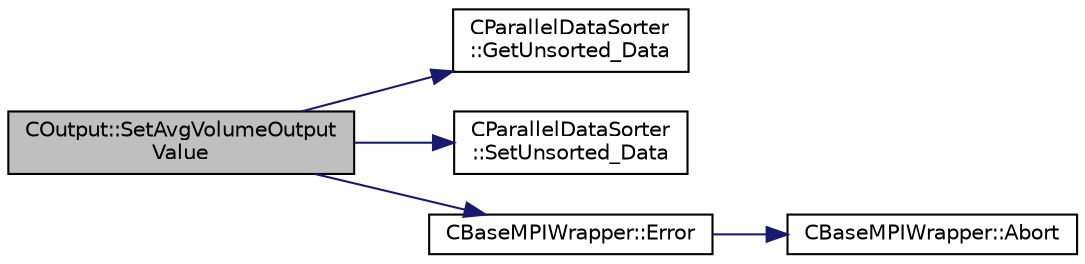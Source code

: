 digraph "COutput::SetAvgVolumeOutputValue"
{
  edge [fontname="Helvetica",fontsize="10",labelfontname="Helvetica",labelfontsize="10"];
  node [fontname="Helvetica",fontsize="10",shape=record];
  rankdir="LR";
  Node698 [label="COutput::SetAvgVolumeOutput\lValue",height=0.2,width=0.4,color="black", fillcolor="grey75", style="filled", fontcolor="black"];
  Node698 -> Node699 [color="midnightblue",fontsize="10",style="solid",fontname="Helvetica"];
  Node699 [label="CParallelDataSorter\l::GetUnsorted_Data",height=0.2,width=0.4,color="black", fillcolor="white", style="filled",URL="$class_c_parallel_data_sorter.html#a28115837a0624f948876110b2fb4a693"];
  Node698 -> Node700 [color="midnightblue",fontsize="10",style="solid",fontname="Helvetica"];
  Node700 [label="CParallelDataSorter\l::SetUnsorted_Data",height=0.2,width=0.4,color="black", fillcolor="white", style="filled",URL="$class_c_parallel_data_sorter.html#a39d39c9fa273f200c9c712dca1db81a3",tooltip="Set the value of a specific field at a point. ::PrepareSendBuffers must be called before using this f..."];
  Node698 -> Node701 [color="midnightblue",fontsize="10",style="solid",fontname="Helvetica"];
  Node701 [label="CBaseMPIWrapper::Error",height=0.2,width=0.4,color="black", fillcolor="white", style="filled",URL="$class_c_base_m_p_i_wrapper.html#a04457c47629bda56704e6a8804833eeb"];
  Node701 -> Node702 [color="midnightblue",fontsize="10",style="solid",fontname="Helvetica"];
  Node702 [label="CBaseMPIWrapper::Abort",height=0.2,width=0.4,color="black", fillcolor="white", style="filled",URL="$class_c_base_m_p_i_wrapper.html#a21ef5681e2acb532d345e9bab173ef07"];
}
